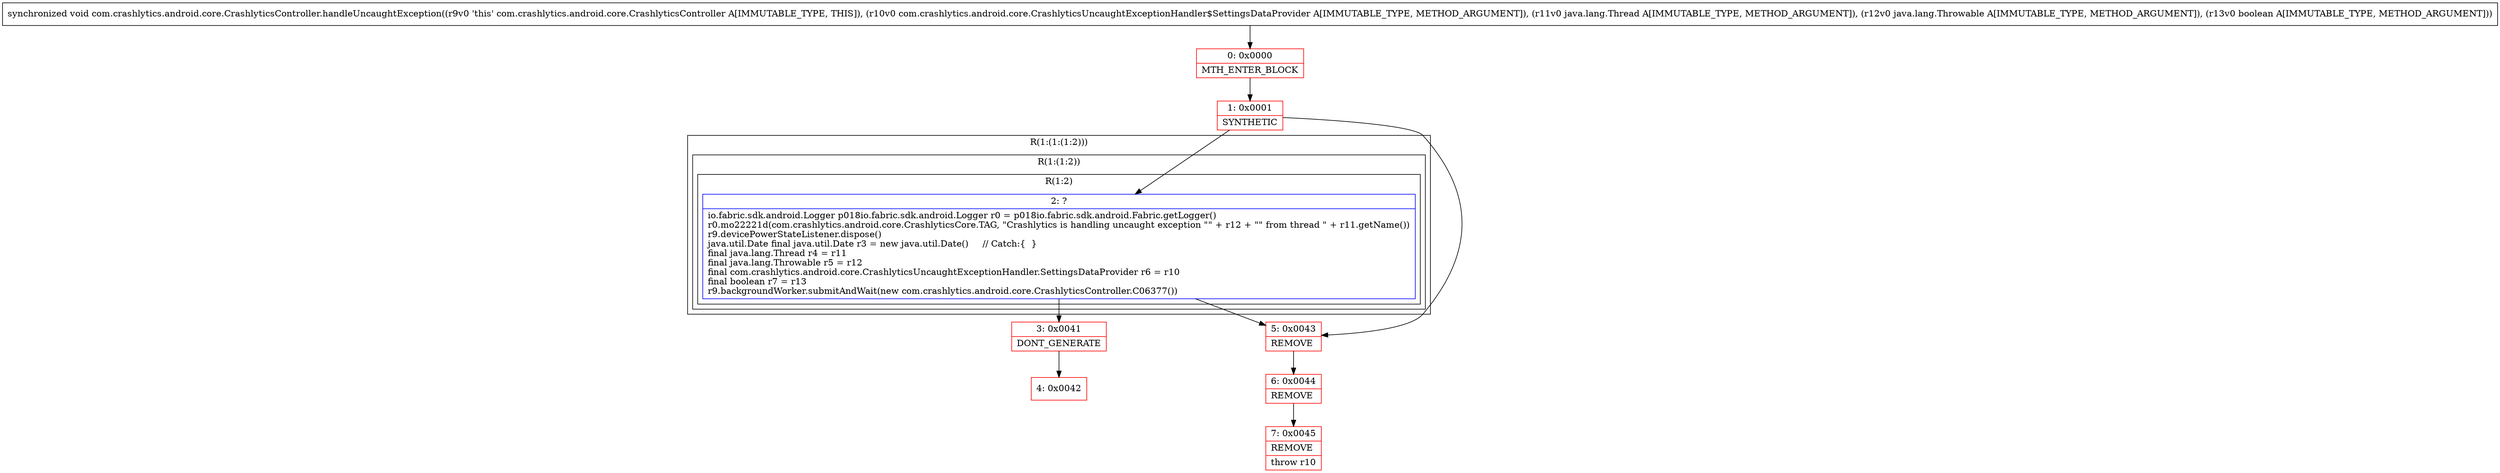 digraph "CFG forcom.crashlytics.android.core.CrashlyticsController.handleUncaughtException(Lcom\/crashlytics\/android\/core\/CrashlyticsUncaughtExceptionHandler$SettingsDataProvider;Ljava\/lang\/Thread;Ljava\/lang\/Throwable;Z)V" {
subgraph cluster_Region_305081125 {
label = "R(1:(1:(1:2)))";
node [shape=record,color=blue];
subgraph cluster_Region_1273964714 {
label = "R(1:(1:2))";
node [shape=record,color=blue];
subgraph cluster_Region_720431353 {
label = "R(1:2)";
node [shape=record,color=blue];
Node_2 [shape=record,label="{2\:\ ?|io.fabric.sdk.android.Logger p018io.fabric.sdk.android.Logger r0 = p018io.fabric.sdk.android.Fabric.getLogger()\lr0.mo22221d(com.crashlytics.android.core.CrashlyticsCore.TAG, \"Crashlytics is handling uncaught exception \"\" + r12 + \"\" from thread \" + r11.getName())\lr9.devicePowerStateListener.dispose()\ljava.util.Date final java.util.Date r3 = new java.util.Date()     \/\/ Catch:\{  \}\lfinal java.lang.Thread r4 = r11\lfinal java.lang.Throwable r5 = r12\lfinal com.crashlytics.android.core.CrashlyticsUncaughtExceptionHandler.SettingsDataProvider r6 = r10\lfinal boolean r7 = r13\lr9.backgroundWorker.submitAndWait(new com.crashlytics.android.core.CrashlyticsController.C06377())\l}"];
}
}
}
Node_0 [shape=record,color=red,label="{0\:\ 0x0000|MTH_ENTER_BLOCK\l}"];
Node_1 [shape=record,color=red,label="{1\:\ 0x0001|SYNTHETIC\l}"];
Node_3 [shape=record,color=red,label="{3\:\ 0x0041|DONT_GENERATE\l}"];
Node_4 [shape=record,color=red,label="{4\:\ 0x0042}"];
Node_5 [shape=record,color=red,label="{5\:\ 0x0043|REMOVE\l}"];
Node_6 [shape=record,color=red,label="{6\:\ 0x0044|REMOVE\l}"];
Node_7 [shape=record,color=red,label="{7\:\ 0x0045|REMOVE\l|throw r10\l}"];
MethodNode[shape=record,label="{synchronized void com.crashlytics.android.core.CrashlyticsController.handleUncaughtException((r9v0 'this' com.crashlytics.android.core.CrashlyticsController A[IMMUTABLE_TYPE, THIS]), (r10v0 com.crashlytics.android.core.CrashlyticsUncaughtExceptionHandler$SettingsDataProvider A[IMMUTABLE_TYPE, METHOD_ARGUMENT]), (r11v0 java.lang.Thread A[IMMUTABLE_TYPE, METHOD_ARGUMENT]), (r12v0 java.lang.Throwable A[IMMUTABLE_TYPE, METHOD_ARGUMENT]), (r13v0 boolean A[IMMUTABLE_TYPE, METHOD_ARGUMENT])) }"];
MethodNode -> Node_0;
Node_2 -> Node_3;
Node_2 -> Node_5;
Node_0 -> Node_1;
Node_1 -> Node_2;
Node_1 -> Node_5;
Node_3 -> Node_4;
Node_5 -> Node_6;
Node_6 -> Node_7;
}

